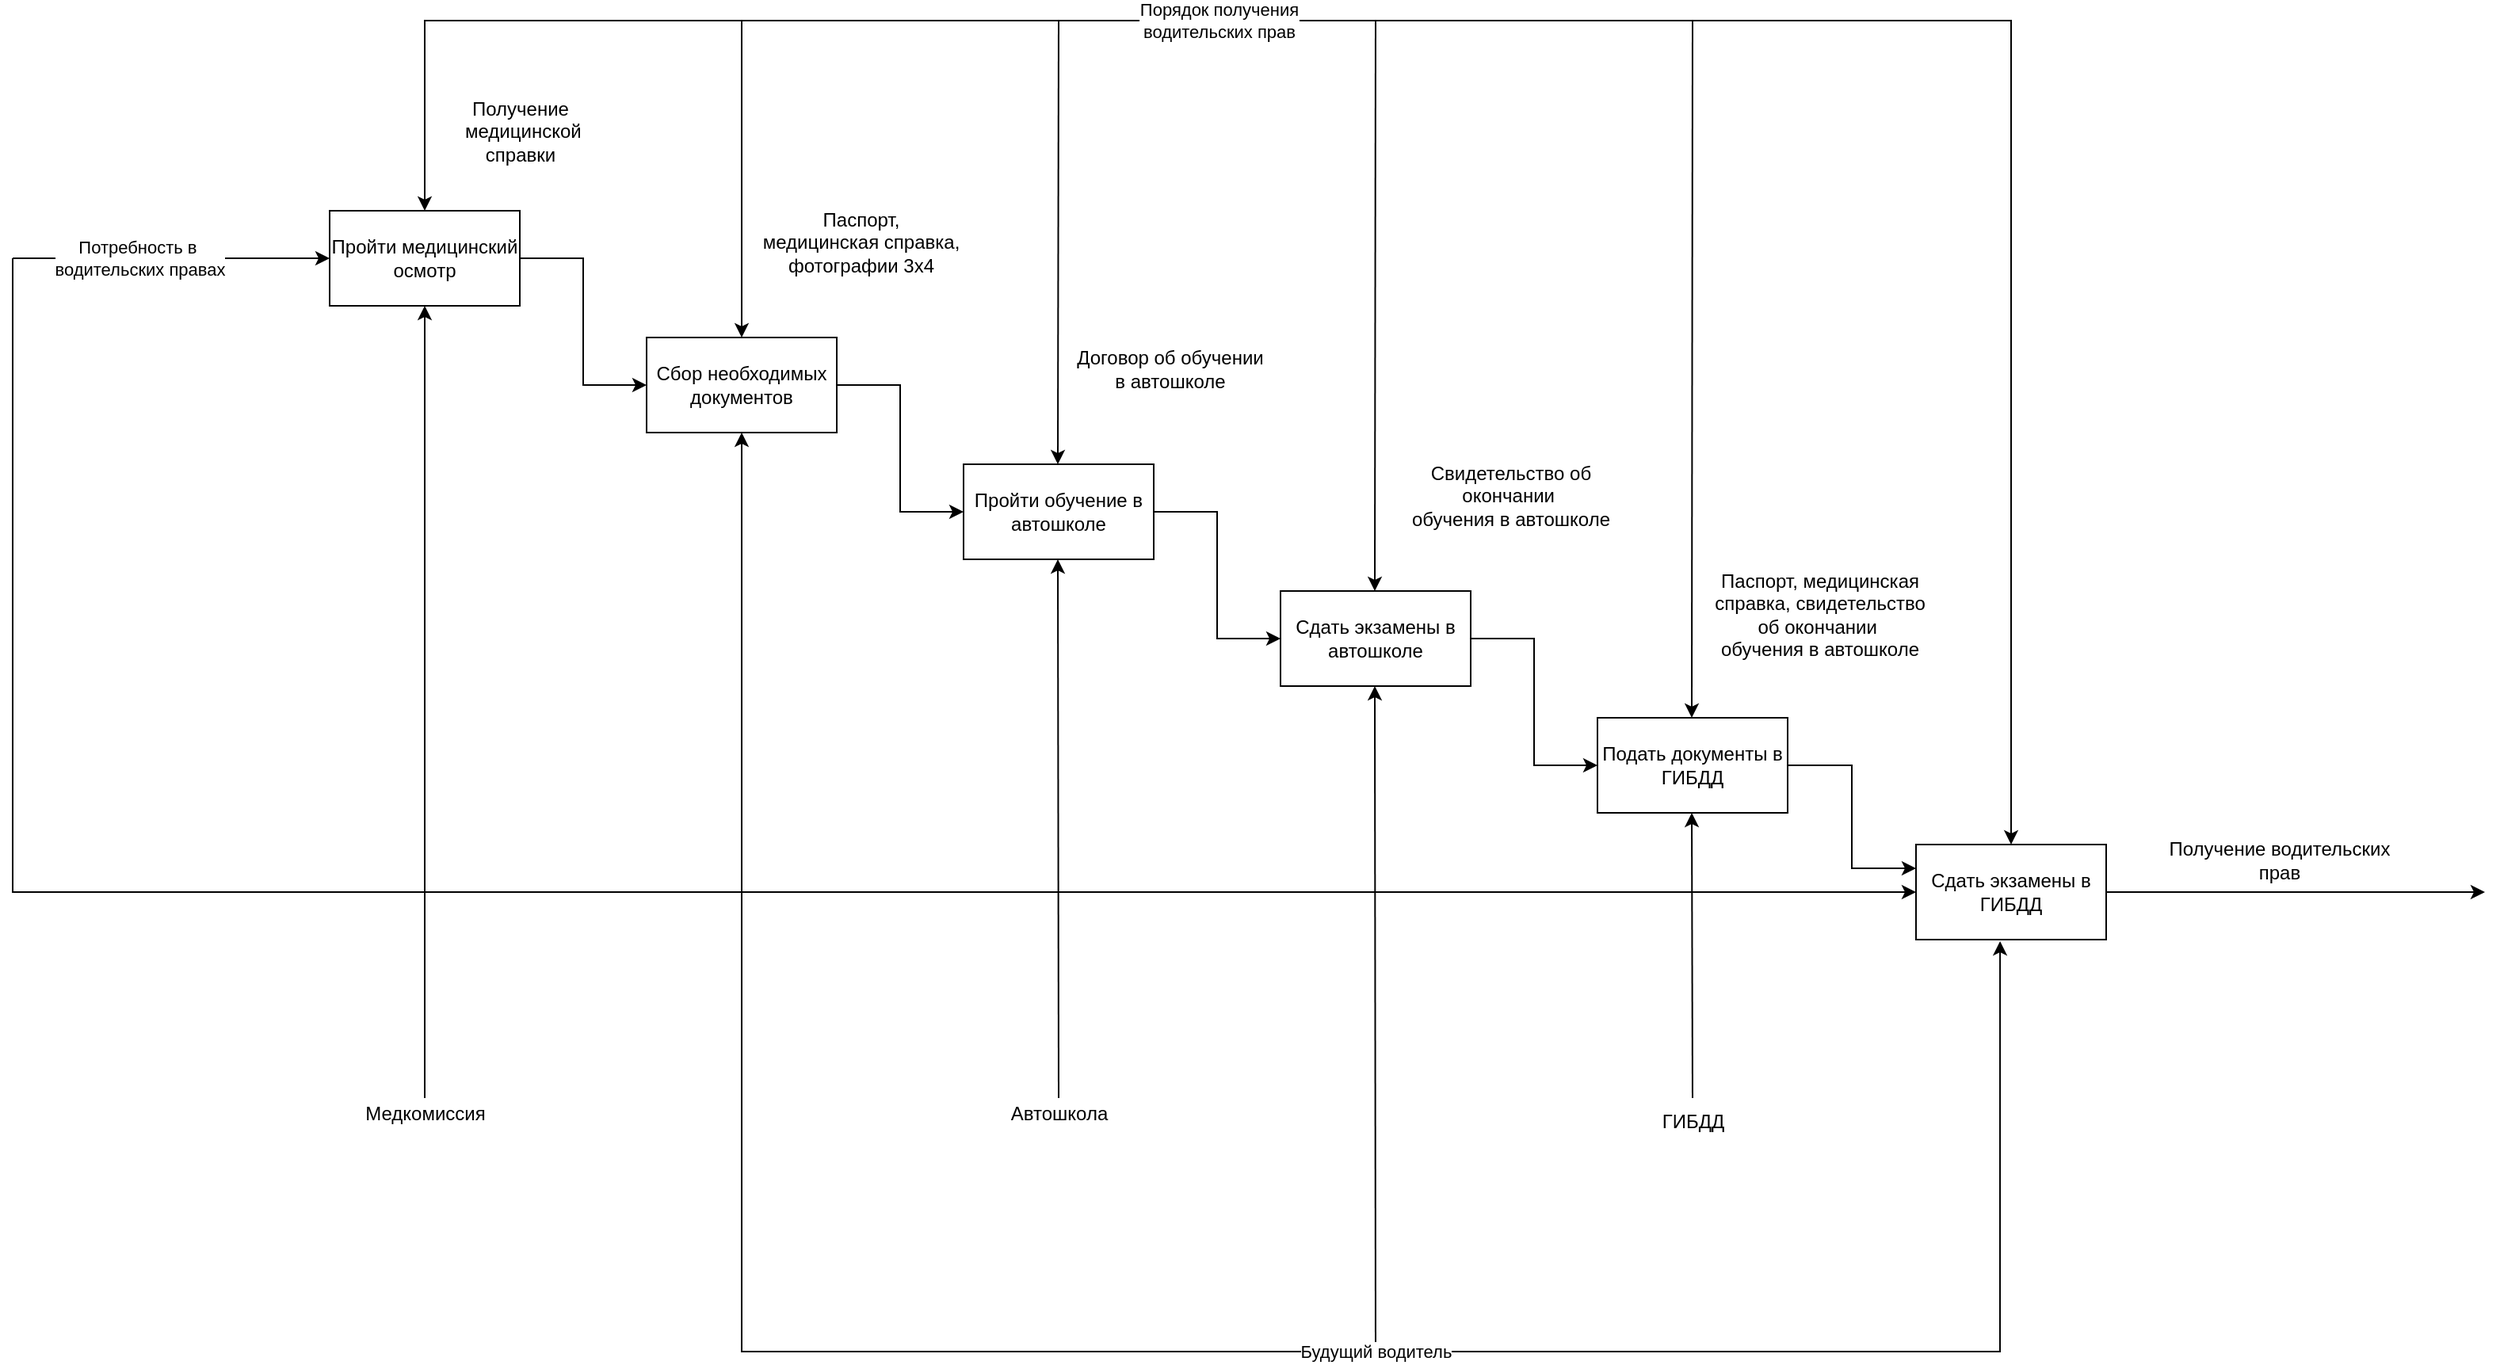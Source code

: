 <mxfile version="20.5.3" type="device"><diagram id="kjkbAdOyP3OfYEVZOc1g" name="Страница 1"><mxGraphModel dx="2858" dy="1134" grid="1" gridSize="10" guides="1" tooltips="1" connect="1" arrows="1" fold="1" page="1" pageScale="1" pageWidth="827" pageHeight="1169" math="0" shadow="0"><root><mxCell id="0"/><mxCell id="1" parent="0"/><mxCell id="CbUL0GFGIyph5QukVJim-37" style="edgeStyle=orthogonalEdgeStyle;rounded=0;orthogonalLoop=1;jettySize=auto;html=1;exitX=1;exitY=0.5;exitDx=0;exitDy=0;entryX=0;entryY=0.5;entryDx=0;entryDy=0;" edge="1" parent="1" source="CbUL0GFGIyph5QukVJim-1" target="CbUL0GFGIyph5QukVJim-6"><mxGeometry relative="1" as="geometry"/></mxCell><mxCell id="CbUL0GFGIyph5QukVJim-1" value="Пройти медицинский осмотр" style="rounded=0;whiteSpace=wrap;html=1;" vertex="1" parent="1"><mxGeometry x="120" y="160" width="120" height="60" as="geometry"/></mxCell><mxCell id="CbUL0GFGIyph5QukVJim-2" value="Сдать экзамены в ГИБДД" style="rounded=0;whiteSpace=wrap;html=1;" vertex="1" parent="1"><mxGeometry x="1121" y="560" width="120" height="60" as="geometry"/></mxCell><mxCell id="CbUL0GFGIyph5QukVJim-41" style="edgeStyle=orthogonalEdgeStyle;rounded=0;orthogonalLoop=1;jettySize=auto;html=1;exitX=1;exitY=0.5;exitDx=0;exitDy=0;entryX=0;entryY=0.25;entryDx=0;entryDy=0;" edge="1" parent="1" source="CbUL0GFGIyph5QukVJim-3" target="CbUL0GFGIyph5QukVJim-2"><mxGeometry relative="1" as="geometry"/></mxCell><mxCell id="CbUL0GFGIyph5QukVJim-3" value="Подать документы в ГИБДД" style="rounded=0;whiteSpace=wrap;html=1;" vertex="1" parent="1"><mxGeometry x="920" y="480" width="120" height="60" as="geometry"/></mxCell><mxCell id="CbUL0GFGIyph5QukVJim-40" style="edgeStyle=orthogonalEdgeStyle;rounded=0;orthogonalLoop=1;jettySize=auto;html=1;exitX=1;exitY=0.5;exitDx=0;exitDy=0;entryX=0;entryY=0.5;entryDx=0;entryDy=0;" edge="1" parent="1" source="CbUL0GFGIyph5QukVJim-4" target="CbUL0GFGIyph5QukVJim-3"><mxGeometry relative="1" as="geometry"/></mxCell><mxCell id="CbUL0GFGIyph5QukVJim-4" value="Сдать экзамены в автошколе" style="rounded=0;whiteSpace=wrap;html=1;" vertex="1" parent="1"><mxGeometry x="720" y="400" width="120" height="60" as="geometry"/></mxCell><mxCell id="CbUL0GFGIyph5QukVJim-39" style="edgeStyle=orthogonalEdgeStyle;rounded=0;orthogonalLoop=1;jettySize=auto;html=1;exitX=1;exitY=0.5;exitDx=0;exitDy=0;entryX=0;entryY=0.5;entryDx=0;entryDy=0;" edge="1" parent="1" source="CbUL0GFGIyph5QukVJim-5" target="CbUL0GFGIyph5QukVJim-4"><mxGeometry relative="1" as="geometry"/></mxCell><mxCell id="CbUL0GFGIyph5QukVJim-5" value="Пройти обучение в автошколе" style="rounded=0;whiteSpace=wrap;html=1;" vertex="1" parent="1"><mxGeometry x="520" y="320" width="120" height="60" as="geometry"/></mxCell><mxCell id="CbUL0GFGIyph5QukVJim-38" style="edgeStyle=orthogonalEdgeStyle;rounded=0;orthogonalLoop=1;jettySize=auto;html=1;exitX=1;exitY=0.5;exitDx=0;exitDy=0;entryX=0;entryY=0.5;entryDx=0;entryDy=0;" edge="1" parent="1" source="CbUL0GFGIyph5QukVJim-6" target="CbUL0GFGIyph5QukVJim-5"><mxGeometry relative="1" as="geometry"/></mxCell><mxCell id="CbUL0GFGIyph5QukVJim-6" value="Сбор необходимых документов" style="rounded=0;whiteSpace=wrap;html=1;" vertex="1" parent="1"><mxGeometry x="320" y="240" width="120" height="60" as="geometry"/></mxCell><mxCell id="CbUL0GFGIyph5QukVJim-9" value="" style="endArrow=classic;html=1;rounded=0;" edge="1" parent="1"><mxGeometry width="50" height="50" relative="1" as="geometry"><mxPoint x="-80" y="190" as="sourcePoint"/><mxPoint x="120" y="190" as="targetPoint"/></mxGeometry></mxCell><mxCell id="CbUL0GFGIyph5QukVJim-10" value="Потребность в&amp;nbsp;&lt;br&gt;водительских правах" style="edgeLabel;html=1;align=center;verticalAlign=middle;resizable=0;points=[];" vertex="1" connectable="0" parent="CbUL0GFGIyph5QukVJim-9"><mxGeometry x="-0.81" relative="1" as="geometry"><mxPoint x="61" as="offset"/></mxGeometry></mxCell><mxCell id="CbUL0GFGIyph5QukVJim-11" value="" style="endArrow=classic;html=1;rounded=0;entryX=0;entryY=0.5;entryDx=0;entryDy=0;" edge="1" parent="1" target="CbUL0GFGIyph5QukVJim-2"><mxGeometry width="50" height="50" relative="1" as="geometry"><mxPoint x="-80" y="190" as="sourcePoint"/><mxPoint x="-80" y="600" as="targetPoint"/><Array as="points"><mxPoint x="-80" y="590"/></Array></mxGeometry></mxCell><mxCell id="CbUL0GFGIyph5QukVJim-12" value="" style="endArrow=classic;html=1;rounded=0;" edge="1" parent="1"><mxGeometry width="50" height="50" relative="1" as="geometry"><mxPoint x="180" y="720" as="sourcePoint"/><mxPoint x="180" y="220" as="targetPoint"/></mxGeometry></mxCell><mxCell id="CbUL0GFGIyph5QukVJim-14" value="" style="endArrow=classic;html=1;rounded=0;" edge="1" parent="1"><mxGeometry width="50" height="50" relative="1" as="geometry"><mxPoint x="980" y="720" as="sourcePoint"/><mxPoint x="979.5" y="540" as="targetPoint"/></mxGeometry></mxCell><mxCell id="CbUL0GFGIyph5QukVJim-15" value="" style="endArrow=classic;html=1;rounded=0;" edge="1" parent="1"><mxGeometry width="50" height="50" relative="1" as="geometry"><mxPoint x="580" y="720" as="sourcePoint"/><mxPoint x="579.5" y="380" as="targetPoint"/></mxGeometry></mxCell><mxCell id="CbUL0GFGIyph5QukVJim-16" value="" style="endArrow=classic;startArrow=classic;html=1;rounded=0;exitX=0.5;exitY=0;exitDx=0;exitDy=0;entryX=0.5;entryY=0;entryDx=0;entryDy=0;" edge="1" parent="1" source="CbUL0GFGIyph5QukVJim-1" target="CbUL0GFGIyph5QukVJim-2"><mxGeometry width="50" height="50" relative="1" as="geometry"><mxPoint x="160" y="-40" as="sourcePoint"/><mxPoint x="1200" y="-40" as="targetPoint"/><Array as="points"><mxPoint x="180" y="40"/><mxPoint x="1181" y="40"/></Array></mxGeometry></mxCell><mxCell id="CbUL0GFGIyph5QukVJim-18" value="Порядок получения&lt;br&gt;водительских прав" style="edgeLabel;html=1;align=center;verticalAlign=middle;resizable=0;points=[];" vertex="1" connectable="0" parent="CbUL0GFGIyph5QukVJim-16"><mxGeometry x="-0.243" relative="1" as="geometry"><mxPoint as="offset"/></mxGeometry></mxCell><mxCell id="CbUL0GFGIyph5QukVJim-19" value="" style="endArrow=classic;html=1;rounded=0;entryX=0.5;entryY=0;entryDx=0;entryDy=0;" edge="1" parent="1" target="CbUL0GFGIyph5QukVJim-6"><mxGeometry width="50" height="50" relative="1" as="geometry"><mxPoint x="380" y="40" as="sourcePoint"/><mxPoint x="430" y="-90" as="targetPoint"/></mxGeometry></mxCell><mxCell id="CbUL0GFGIyph5QukVJim-21" value="" style="endArrow=classic;html=1;rounded=0;entryX=0.5;entryY=0;entryDx=0;entryDy=0;" edge="1" parent="1"><mxGeometry width="50" height="50" relative="1" as="geometry"><mxPoint x="980" y="40" as="sourcePoint"/><mxPoint x="979.5" y="480" as="targetPoint"/></mxGeometry></mxCell><mxCell id="CbUL0GFGIyph5QukVJim-22" value="" style="endArrow=classic;html=1;rounded=0;entryX=0.5;entryY=0;entryDx=0;entryDy=0;" edge="1" parent="1"><mxGeometry width="50" height="50" relative="1" as="geometry"><mxPoint x="780" y="40" as="sourcePoint"/><mxPoint x="779.5" y="400" as="targetPoint"/></mxGeometry></mxCell><mxCell id="CbUL0GFGIyph5QukVJim-23" value="" style="endArrow=classic;html=1;rounded=0;entryX=0.5;entryY=0;entryDx=0;entryDy=0;" edge="1" parent="1"><mxGeometry width="50" height="50" relative="1" as="geometry"><mxPoint x="580" y="40" as="sourcePoint"/><mxPoint x="579.5" y="320" as="targetPoint"/></mxGeometry></mxCell><mxCell id="CbUL0GFGIyph5QukVJim-25" value="" style="endArrow=classic;html=1;rounded=0;" edge="1" parent="1"><mxGeometry width="50" height="50" relative="1" as="geometry"><mxPoint x="780" y="880" as="sourcePoint"/><mxPoint x="779.5" y="460" as="targetPoint"/></mxGeometry></mxCell><mxCell id="CbUL0GFGIyph5QukVJim-24" value="" style="endArrow=classic;startArrow=classic;html=1;rounded=0;entryX=0.442;entryY=1.017;entryDx=0;entryDy=0;entryPerimeter=0;" edge="1" parent="1" target="CbUL0GFGIyph5QukVJim-2"><mxGeometry width="50" height="50" relative="1" as="geometry"><mxPoint x="380" y="300" as="sourcePoint"/><mxPoint x="430" y="250" as="targetPoint"/><Array as="points"><mxPoint x="380" y="880"/><mxPoint x="1174" y="880"/></Array></mxGeometry></mxCell><mxCell id="CbUL0GFGIyph5QukVJim-26" value="Будущий водитель" style="edgeLabel;html=1;align=center;verticalAlign=middle;resizable=0;points=[];" vertex="1" connectable="0" parent="CbUL0GFGIyph5QukVJim-24"><mxGeometry x="0.21" y="-2" relative="1" as="geometry"><mxPoint x="-8" y="-2" as="offset"/></mxGeometry></mxCell><mxCell id="CbUL0GFGIyph5QukVJim-27" value="ГИБДД" style="text;html=1;align=center;verticalAlign=middle;resizable=0;points=[];autosize=1;strokeColor=none;fillColor=none;" vertex="1" parent="1"><mxGeometry x="950" y="720" width="60" height="30" as="geometry"/></mxCell><mxCell id="CbUL0GFGIyph5QukVJim-28" value="Автошкола" style="text;html=1;align=center;verticalAlign=middle;resizable=0;points=[];autosize=1;strokeColor=none;fillColor=none;" vertex="1" parent="1"><mxGeometry x="540" y="715" width="80" height="30" as="geometry"/></mxCell><mxCell id="CbUL0GFGIyph5QukVJim-29" value="Медкомиссия" style="text;html=1;align=center;verticalAlign=middle;resizable=0;points=[];autosize=1;strokeColor=none;fillColor=none;" vertex="1" parent="1"><mxGeometry x="130" y="715" width="100" height="30" as="geometry"/></mxCell><mxCell id="CbUL0GFGIyph5QukVJim-30" value="Получение&lt;br&gt;&amp;nbsp;медицинской&lt;br&gt;&amp;nbsp;справки&amp;nbsp;" style="text;html=1;align=center;verticalAlign=middle;resizable=0;points=[];autosize=1;strokeColor=none;fillColor=none;" vertex="1" parent="1"><mxGeometry x="190" y="80" width="100" height="60" as="geometry"/></mxCell><mxCell id="CbUL0GFGIyph5QukVJim-31" value="Паспорт,&lt;br&gt;медицинская справка,&lt;br&gt;фотографии 3х4" style="text;html=1;align=center;verticalAlign=middle;resizable=0;points=[];autosize=1;strokeColor=none;fillColor=none;" vertex="1" parent="1"><mxGeometry x="380" y="150" width="150" height="60" as="geometry"/></mxCell><mxCell id="CbUL0GFGIyph5QukVJim-32" value="Договор об обучении&lt;br&gt;в автошколе" style="text;html=1;align=center;verticalAlign=middle;resizable=0;points=[];autosize=1;strokeColor=none;fillColor=none;" vertex="1" parent="1"><mxGeometry x="580" y="240" width="140" height="40" as="geometry"/></mxCell><mxCell id="CbUL0GFGIyph5QukVJim-33" value="Свидетельство об&lt;br&gt;окончании&amp;nbsp;&lt;br&gt;обучения в автошколе" style="text;html=1;align=center;verticalAlign=middle;resizable=0;points=[];autosize=1;strokeColor=none;fillColor=none;" vertex="1" parent="1"><mxGeometry x="790" y="310" width="150" height="60" as="geometry"/></mxCell><mxCell id="CbUL0GFGIyph5QukVJim-34" value="Паспорт, медицинская&lt;br&gt;справка, свидетельство&lt;br&gt;об окончании&amp;nbsp;&lt;br&gt;обучения в автошколе" style="text;html=1;align=center;verticalAlign=middle;resizable=0;points=[];autosize=1;strokeColor=none;fillColor=none;" vertex="1" parent="1"><mxGeometry x="980" y="380" width="160" height="70" as="geometry"/></mxCell><mxCell id="CbUL0GFGIyph5QukVJim-35" value="" style="endArrow=classic;html=1;rounded=0;" edge="1" parent="1"><mxGeometry width="50" height="50" relative="1" as="geometry"><mxPoint x="1241" y="590" as="sourcePoint"/><mxPoint x="1480" y="590" as="targetPoint"/></mxGeometry></mxCell><mxCell id="CbUL0GFGIyph5QukVJim-36" value="Получение водительских&lt;br&gt;прав" style="text;html=1;align=center;verticalAlign=middle;resizable=0;points=[];autosize=1;strokeColor=none;fillColor=none;" vertex="1" parent="1"><mxGeometry x="1270" y="550" width="160" height="40" as="geometry"/></mxCell></root></mxGraphModel></diagram></mxfile>